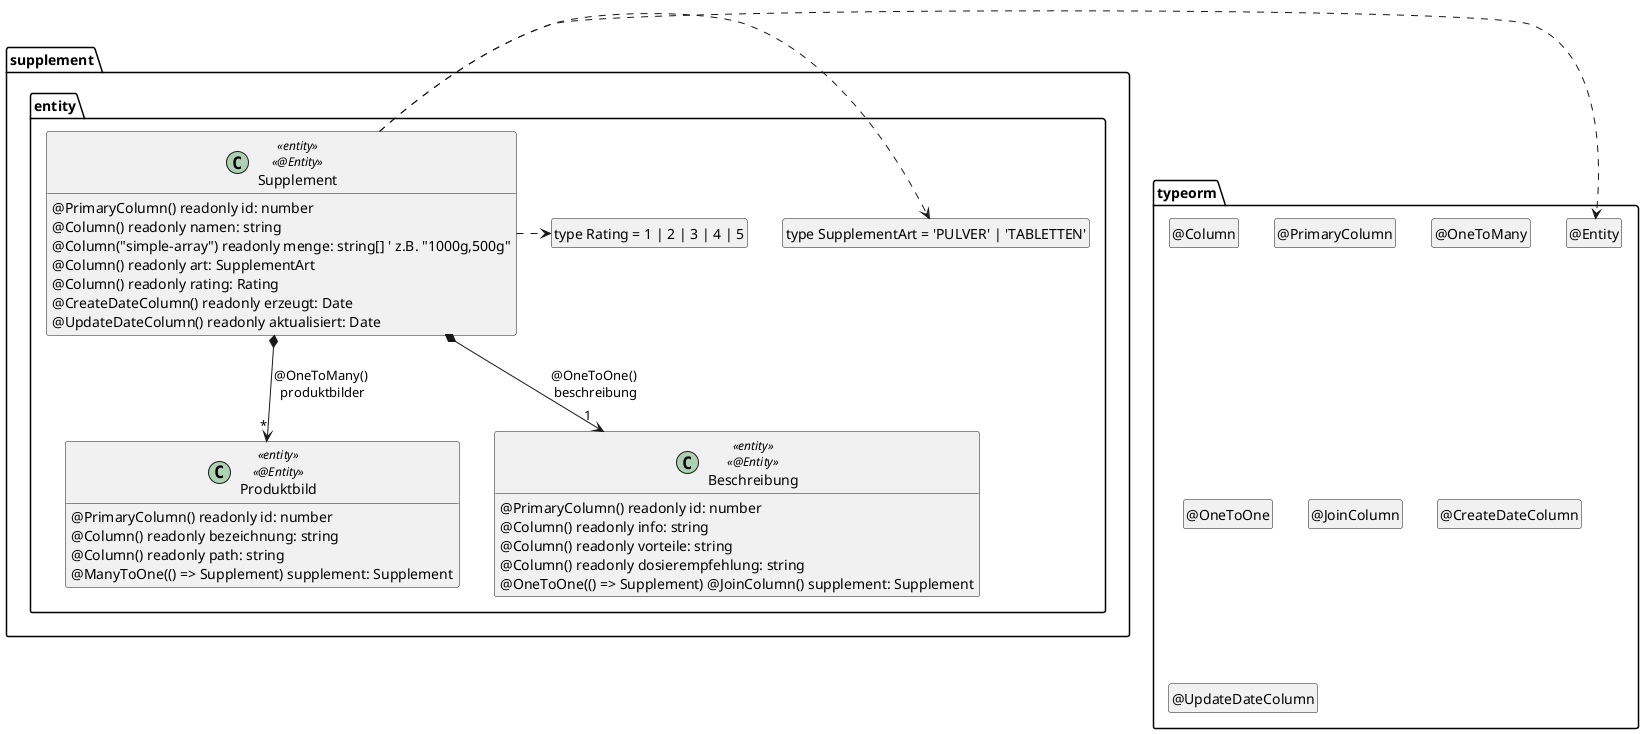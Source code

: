 ' Copyright (C) 2019 - present Juergen Zimmermann, Hochschule Karlsruhe
'
' Dieses Diagramm zeigt die Entity-Struktur für Supplements im Stil von TypeORM.
'
' Preview durch <Alt>d

@startuml Supplement

package typeorm {
  class "@Entity" as Entity
  hide Entity circle
  class "@Column" as Column
  hide Column circle
  class "@PrimaryColumn" as PrimaryColumn
  hide PrimaryColumn circle
  class "@OneToMany" as OneToMany
  hide OneToMany circle
  class "@OneToOne" as OneToOne
  hide OneToOne circle
  class "@JoinColumn" as JoinColumn
  hide JoinColumn circle
  class "@CreateDateColumn" as CreateDateColumn
  hide CreateDateColumn circle
  class "@UpdateDateColumn" as UpdateDateColumn
  hide UpdateDateColumn circle
}

package supplement.entity {
  class "type SupplementArt = 'PULVER' | 'TABLETTEN'" as SupplementArt
  hide SupplementArt circle

  class "type Rating = 1 | 2 | 3 | 4 | 5" as Rating
  hide Rating circle

  class Supplement <<entity>> <<@Entity>> {
    @PrimaryColumn() readonly id: number
    @Column() readonly namen: string
    @Column("simple-array") readonly menge: string[] ' z.B. "1000g,500g"
    @Column() readonly art: SupplementArt
    @Column() readonly rating: Rating
    @CreateDateColumn() readonly erzeugt: Date
    @UpdateDateColumn() readonly aktualisiert: Date
  }

  class Produktbild <<entity>> <<@Entity>> {
    @PrimaryColumn() readonly id: number
    @Column() readonly bezeichnung: string
    @Column() readonly path: string
    @ManyToOne(() => Supplement) supplement: Supplement
  }

  class Beschreibung <<entity>> <<@Entity>> {
    @PrimaryColumn() readonly id: number
    @Column() readonly info: string
    @Column() readonly vorteile: string
    @Column() readonly dosierempfehlung: string
    @OneToOne(() => Supplement) @JoinColumn() supplement: Supplement
  }

  Supplement *--> "*" Produktbild : @OneToMany() \nproduktbilder
  Supplement *--> "1" Beschreibung : @OneToOne() \nbeschreibung

  Supplement .right.> Entity
  Supplement .right.> SupplementArt
  Supplement .right.> Rating
}

hide empty members

@enduml

